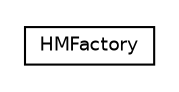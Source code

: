 #!/usr/local/bin/dot
#
# Class diagram 
# Generated by UMLGraph version 5.2 (http://www.umlgraph.org/)
#

digraph G {
	edge [fontname="Helvetica",fontsize=10,labelfontname="Helvetica",labelfontsize=10];
	node [fontname="Helvetica",fontsize=10,shape=plaintext];
	nodesep=0.25;
	ranksep=0.5;
	// org.jpokemon.pmapi.factory.HMFactory
	c0 [label=<<table title="org.jpokemon.pmapi.factory.HMFactory" border="0" cellborder="1" cellspacing="0" cellpadding="2" port="p" href="./HMFactory.html">
		<tr><td><table border="0" cellspacing="0" cellpadding="1">
<tr><td align="center" balign="center"> HMFactory </td></tr>
		</table></td></tr>
		</table>>, fontname="Helvetica", fontcolor="black", fontsize=9.0];
}

